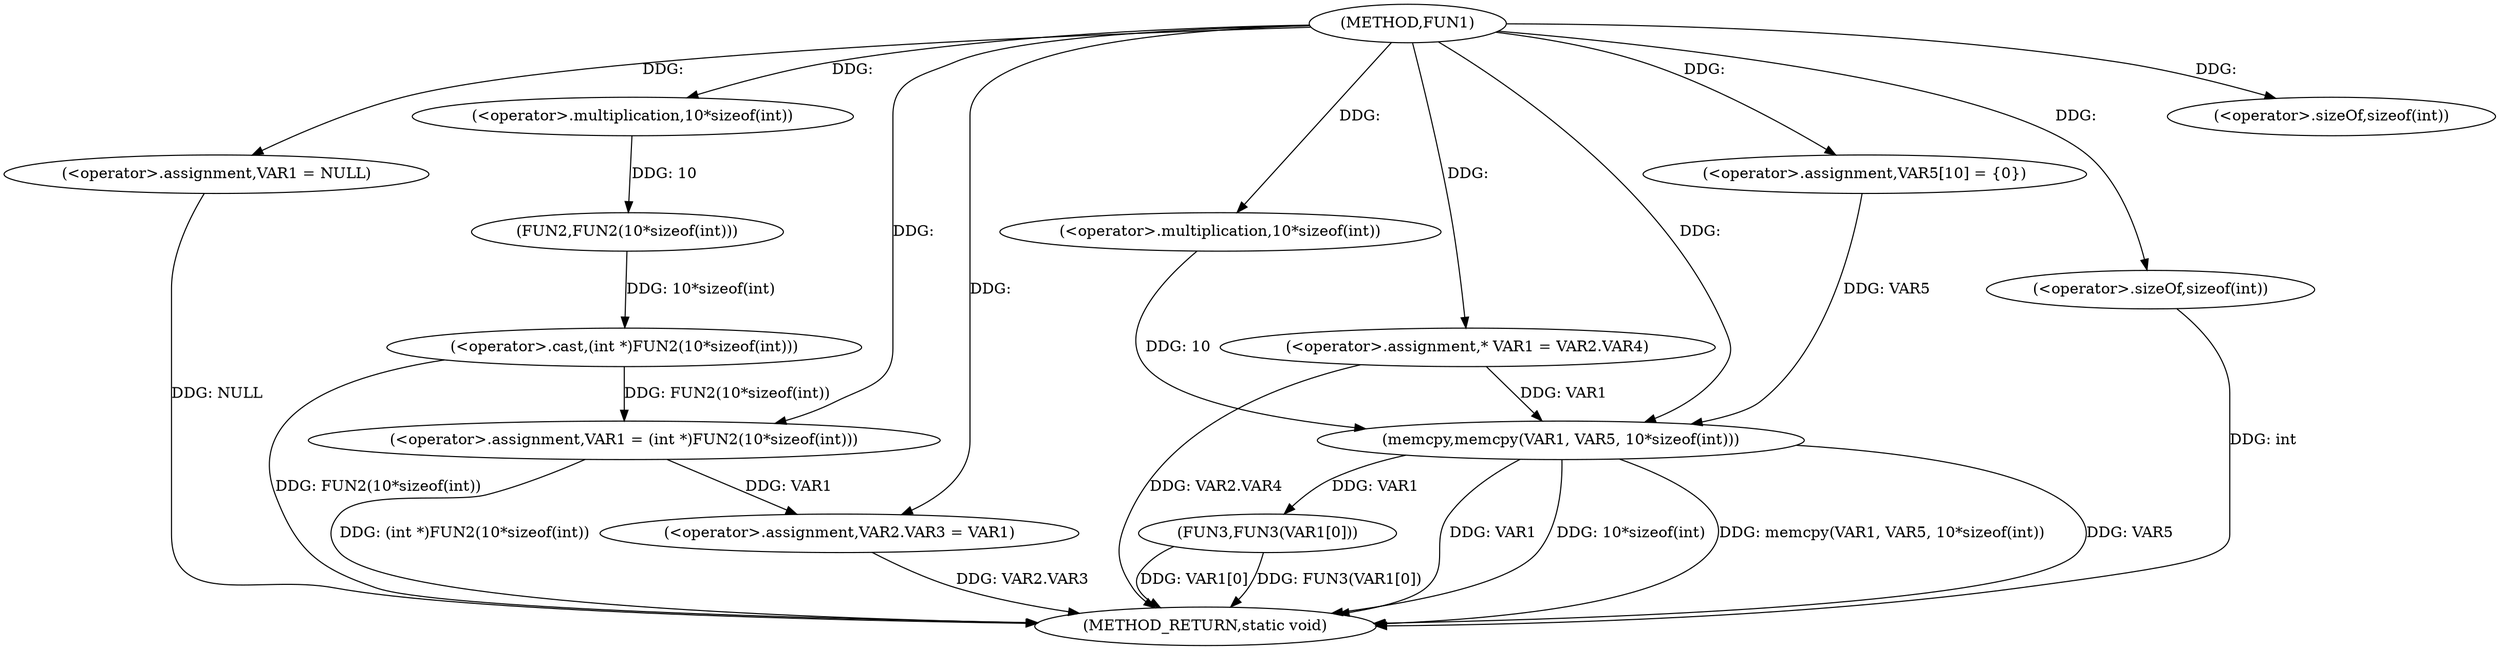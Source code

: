 digraph FUN1 {  
"1000100" [label = "(METHOD,FUN1)" ]
"1000143" [label = "(METHOD_RETURN,static void)" ]
"1000104" [label = "(<operator>.assignment,VAR1 = NULL)" ]
"1000107" [label = "(<operator>.assignment,VAR1 = (int *)FUN2(10*sizeof(int)))" ]
"1000109" [label = "(<operator>.cast,(int *)FUN2(10*sizeof(int)))" ]
"1000111" [label = "(FUN2,FUN2(10*sizeof(int)))" ]
"1000112" [label = "(<operator>.multiplication,10*sizeof(int))" ]
"1000114" [label = "(<operator>.sizeOf,sizeof(int))" ]
"1000116" [label = "(<operator>.assignment,VAR2.VAR3 = VAR1)" ]
"1000123" [label = "(<operator>.assignment,* VAR1 = VAR2.VAR4)" ]
"1000130" [label = "(<operator>.assignment,VAR5[10] = {0})" ]
"1000132" [label = "(memcpy,memcpy(VAR1, VAR5, 10*sizeof(int)))" ]
"1000135" [label = "(<operator>.multiplication,10*sizeof(int))" ]
"1000137" [label = "(<operator>.sizeOf,sizeof(int))" ]
"1000139" [label = "(FUN3,FUN3(VAR1[0]))" ]
  "1000116" -> "1000143"  [ label = "DDG: VAR2.VAR3"] 
  "1000123" -> "1000143"  [ label = "DDG: VAR2.VAR4"] 
  "1000139" -> "1000143"  [ label = "DDG: VAR1[0]"] 
  "1000132" -> "1000143"  [ label = "DDG: VAR5"] 
  "1000132" -> "1000143"  [ label = "DDG: VAR1"] 
  "1000132" -> "1000143"  [ label = "DDG: 10*sizeof(int)"] 
  "1000137" -> "1000143"  [ label = "DDG: int"] 
  "1000132" -> "1000143"  [ label = "DDG: memcpy(VAR1, VAR5, 10*sizeof(int))"] 
  "1000139" -> "1000143"  [ label = "DDG: FUN3(VAR1[0])"] 
  "1000109" -> "1000143"  [ label = "DDG: FUN2(10*sizeof(int))"] 
  "1000104" -> "1000143"  [ label = "DDG: NULL"] 
  "1000107" -> "1000143"  [ label = "DDG: (int *)FUN2(10*sizeof(int))"] 
  "1000100" -> "1000104"  [ label = "DDG: "] 
  "1000109" -> "1000107"  [ label = "DDG: FUN2(10*sizeof(int))"] 
  "1000100" -> "1000107"  [ label = "DDG: "] 
  "1000111" -> "1000109"  [ label = "DDG: 10*sizeof(int)"] 
  "1000112" -> "1000111"  [ label = "DDG: 10"] 
  "1000100" -> "1000112"  [ label = "DDG: "] 
  "1000100" -> "1000114"  [ label = "DDG: "] 
  "1000107" -> "1000116"  [ label = "DDG: VAR1"] 
  "1000100" -> "1000116"  [ label = "DDG: "] 
  "1000100" -> "1000123"  [ label = "DDG: "] 
  "1000100" -> "1000130"  [ label = "DDG: "] 
  "1000123" -> "1000132"  [ label = "DDG: VAR1"] 
  "1000100" -> "1000132"  [ label = "DDG: "] 
  "1000130" -> "1000132"  [ label = "DDG: VAR5"] 
  "1000135" -> "1000132"  [ label = "DDG: 10"] 
  "1000100" -> "1000135"  [ label = "DDG: "] 
  "1000100" -> "1000137"  [ label = "DDG: "] 
  "1000132" -> "1000139"  [ label = "DDG: VAR1"] 
}

